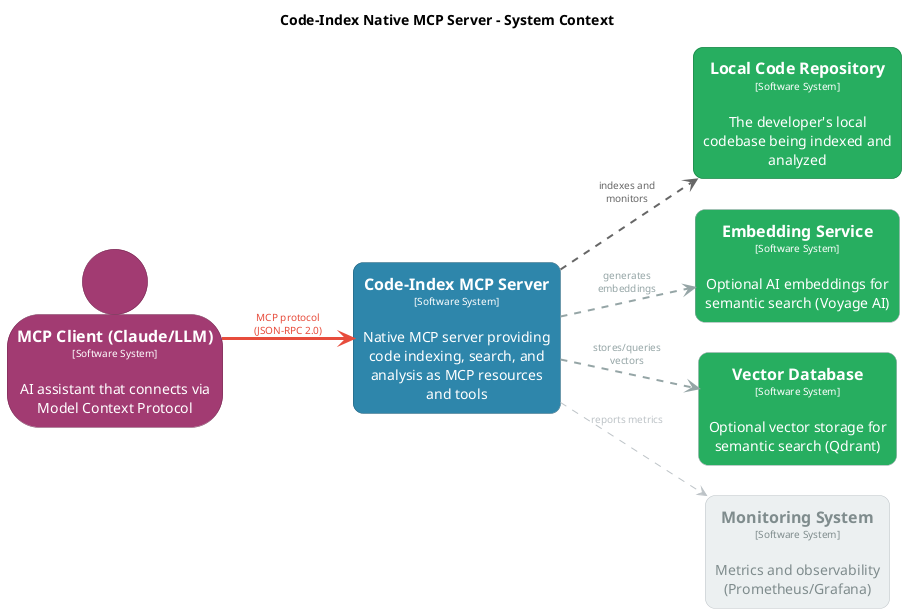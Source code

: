 @startuml
set separator none
title Code-Index Native MCP Server - System Context

left to right direction
skinparam ranksep 60
skinparam nodesep 30

skinparam {
  arrowFontSize 10
  defaultTextAlignment center
  wrapWidth 200
  maxMessageSize 100
}

hide stereotype

skinparam rectangle<<CodeIndexMCPServer>> {
  BackgroundColor #2e86ab
  FontColor #ffffff
  BorderColor #205d77
  roundCorner 20
  shadowing false
}
skinparam rectangle<<EmbeddingService>> {
  BackgroundColor #27ae60
  FontColor #ffffff
  BorderColor #95a5a6
  roundCorner 20
  shadowing false
}
skinparam rectangle<<LocalCodeRepository>> {
  BackgroundColor #27ae60
  FontColor #ffffff
  BorderColor #1b7943
  roundCorner 20
  shadowing false
}
skinparam person<<MCPClientClaudeLLM>> {
  BackgroundColor #a23b72
  FontColor #ffffff
  BorderColor #71294f
  shadowing false
}
skinparam rectangle<<MonitoringSystem>> {
  BackgroundColor #ecf0f1
  FontColor #7f8c8d
  BorderColor #bdc3c7
  roundCorner 20
  shadowing false
}
skinparam rectangle<<VectorDatabase>> {
  BackgroundColor #27ae60
  FontColor #ffffff
  BorderColor #95a5a6
  roundCorner 20
  shadowing false
}

person "==MCP Client (Claude/LLM)\n<size:10>[Software System]</size>\n\nAI assistant that connects via Model Context Protocol" <<MCPClientClaudeLLM>> as MCPClientClaudeLLM
rectangle "==Code-Index MCP Server\n<size:10>[Software System]</size>\n\nNative MCP server providing code indexing, search, and analysis as MCP resources and tools" <<CodeIndexMCPServer>> as CodeIndexMCPServer
rectangle "==Local Code Repository\n<size:10>[Software System]</size>\n\nThe developer's local codebase being indexed and analyzed" <<LocalCodeRepository>> as LocalCodeRepository
rectangle "==Embedding Service\n<size:10>[Software System]</size>\n\nOptional AI embeddings for semantic search (Voyage AI)" <<EmbeddingService>> as EmbeddingService
rectangle "==Vector Database\n<size:10>[Software System]</size>\n\nOptional vector storage for semantic search (Qdrant)" <<VectorDatabase>> as VectorDatabase
rectangle "==Monitoring System\n<size:10>[Software System]</size>\n\nMetrics and observability (Prometheus/Grafana)" <<MonitoringSystem>> as MonitoringSystem

MCPClientClaudeLLM -[#e74c3c,thickness=3]-> CodeIndexMCPServer : "<color:#e74c3c>MCP protocol (JSON-RPC 2.0)"
CodeIndexMCPServer .[#666666,thickness=2].> LocalCodeRepository : "<color:#666666>indexes and monitors"
CodeIndexMCPServer .[#95a5a6,thickness=2].> EmbeddingService : "<color:#95a5a6>generates embeddings"
CodeIndexMCPServer .[#95a5a6,thickness=2].> VectorDatabase : "<color:#95a5a6>stores/queries vectors"
CodeIndexMCPServer .[#bdc3c7,thickness=1].> MonitoringSystem : "<color:#bdc3c7>reports metrics"
@enduml